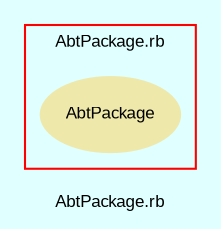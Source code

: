 digraph TopLevel {
    compound = true
    bgcolor = lightcyan1
    fontname = Arial
    fontsize = 8
    label = "AbtPackage.rb"
    node [
        fontname = Arial,
        fontsize = 8,
        color = black
    ]

    subgraph cluster_4 {
        fontname = Arial
        color = red
        label = "AbtPackage.rb"
        AbtPackage [
            fontcolor = black,
            URL = "classes/AbtPackage.html",
            shape = ellipse,
            color = palegoldenrod,
            style = filled,
            label = "AbtPackage"
        ]

    }

}

